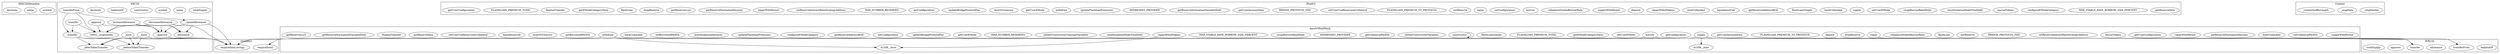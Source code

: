 strict digraph {
subgraph cluster_15105_IERC20Metadata {
label = "IERC20Metadata"
"15105_symbol" [label="symbol"]
"15105_name" [label="name"]
"15105_decimals" [label="decimals"]
}subgraph cluster_14052_ERC20 {
label = "ERC20"
"14052_totalSupply" [label="totalSupply"]
"14052_name" [label="name"]
"14052_symbol" [label="symbol"]
"14052__transfer" [label="_transfer"]
"14052__mint" [label="_mint"]
"14052_approve" [label="approve"]
"14052_constructor" [label="constructor"]
"14052_increaseAllowance" [label="increaseAllowance"]
"14052__burn" [label="_burn"]
"14052_decreaseAllowance" [label="decreaseAllowance"]
"14052__spendAllowance" [label="_spendAllowance"]
"14052_balanceOf" [label="balanceOf"]
"14052_allowance" [label="allowance"]
"14052__approve" [label="_approve"]
"14052_decimals" [label="decimals"]
"14052__afterTokenTransfer" [label="_afterTokenTransfer"]
"14052_transferFrom" [label="transferFrom"]
"14052_transfer" [label="transfer"]
"14052__beforeTokenTransfer" [label="_beforeTokenTransfer"]
"14052_transferFrom" -> "14052__spendAllowance"
"14052_transferFrom" -> "14052__msgSender"
"14052_decreaseAllowance" -> "14052__msgSender"
"14052_approve" -> "14052__approve"
"14052_transferFrom" -> "14052__transfer"
"14052_increaseAllowance" -> "14052__approve"
"14052_increaseAllowance" -> "14052__msgSender"
"14052__burn" -> "14052__beforeTokenTransfer"
"14052__spendAllowance" -> "14052__approve"
"14052__transfer" -> "14052__beforeTokenTransfer"
"14052__transfer" -> "14052__afterTokenTransfer"
"14052__mint" -> "14052__beforeTokenTransfer"
"14052_transfer" -> "14052__transfer"
"14052_decreaseAllowance" -> "14052__approve"
"14052__spendAllowance" -> "14052_allowance"
"14052_approve" -> "14052__msgSender"
"14052__mint" -> "14052__afterTokenTransfer"
"14052_decreaseAllowance" -> "14052_allowance"
"14052_transfer" -> "14052__msgSender"
"14052_increaseAllowance" -> "14052_allowance"
"14052__burn" -> "14052__afterTokenTransfer"
}subgraph cluster_41508_AaveV3PoolMock {
label = "AaveV3PoolMock"
"41508_supplyWithPermit" [label="supplyWithPermit"]
"41508_setCollateralPerEth" [label="setCollateralPerEth"]
"41508_mintUnbacked" [label="mintUnbacked"]
"41508_getReserveNormalizedIncome" [label="getReserveNormalizedIncome"]
"41508_repayWithPermit" [label="repayWithPermit"]
"41508_getUserConfiguration" [label="getUserConfiguration"]
"41508_rescueTokens" [label="rescueTokens"]
"41508_setReserveInterestRateStrategyAddress" [label="setReserveInterestRateStrategyAddress"]
"41508_BRIDGE_PROTOCOL_FEE" [label="BRIDGE_PROTOCOL_FEE"]
"41508_initReserve" [label="initReserve"]
"41508_flashLoan" [label="flashLoan"]
"41508_rebalanceStableBorrowRate" [label="rebalanceStableBorrowRate"]
"41508_supply" [label="supply"]
"41508_dropReserve" [label="dropReserve"]
"41508_deposit" [label="deposit"]
"41508_FLASHLOAN_PREMIUM_TO_PROTOCOL" [label="FLASHLOAN_PREMIUM_TO_PROTOCOL"]
"41508_getUserAccountData" [label="getUserAccountData"]
"41508_repayWithATokens" [label="repayWithATokens"]
"41508_getConfiguration" [label="getConfiguration"]
"41508_repay" [label="repay"]
"41508_setUserEMode" [label="setUserEMode"]
"41508_getEModeCategoryData" [label="getEModeCategoryData"]
"41508_FLASHLOAN_PREMIUM_TOTAL" [label="FLASHLOAN_PREMIUM_TOTAL"]
"41508_flashLoanSimple" [label="flashLoanSimple"]
"41508_constructor" [label="constructor"]
"41508_slitherConstructorVariables" [label="slitherConstructorVariables"]
"41508_getCollateralPerEth" [label="getCollateralPerEth"]
"41508_ADDRESSES_PROVIDER" [label="ADDRESSES_PROVIDER"]
"41508_swapBorrowRateMode" [label="swapBorrowRateMode"]
"41508_MAX_STABLE_RATE_BORROW_SIZE_PERCENT" [label="MAX_STABLE_RATE_BORROW_SIZE_PERCENT"]
"41508_borrow" [label="borrow"]
"41508_resetIsolationModeTotalDebt" [label="resetIsolationModeTotalDebt"]
"41508_slitherConstructorConstantVariables" [label="slitherConstructorConstantVariables"]
"41508_MAX_NUMBER_RESERVES" [label="MAX_NUMBER_RESERVES"]
"41508_getUserEMode" [label="getUserEMode"]
"41508_updateBridgeProtocolFee" [label="updateBridgeProtocolFee"]
"41508_setConfiguration" [label="setConfiguration"]
"41508_getReserveAddressById" [label="getReserveAddressById"]
"41508_configureEModeCategory" [label="configureEModeCategory"]
"41508_updateFlashloanPremiums" [label="updateFlashloanPremiums"]
"41508_mintAtokensArbitrarily" [label="mintAtokensArbitrarily"]
"41508_setBorrowedPerEth" [label="setBorrowedPerEth"]
"41508_backUnbacked" [label="backUnbacked"]
"41508_withdraw" [label="withdraw"]
"41508_getBorrowedPerEth" [label="getBorrowedPerEth"]
"41508_mintToTreasury" [label="mintToTreasury"]
"41508_liquidationCall" [label="liquidationCall"]
"41508_setUserUseReserveAsCollateral" [label="setUserUseReserveAsCollateral"]
"41508_getReserveData" [label="getReserveData"]
"41508_finalizeTransfer" [label="finalizeTransfer"]
"41508_getReserveNormalizedVariableDebt" [label="getReserveNormalizedVariableDebt"]
"41508_getReservesList" [label="getReservesList"]
"41508_constructor" -> "41508_constructor"
"41508_repayWithATokens" -> "41508__burn"
"41508_supply" -> "41508__mint"
"41508_withdraw" -> "41508__burn"
}subgraph cluster_37327_IPoolV3 {
label = "IPoolV3"
"37327_getReserveData" [label="getReserveData"]
"37327_MAX_STABLE_RATE_BORROW_SIZE_PERCENT" [label="MAX_STABLE_RATE_BORROW_SIZE_PERCENT"]
"37327_configureEModeCategory" [label="configureEModeCategory"]
"37327_rescueTokens" [label="rescueTokens"]
"37327_resetIsolationModeTotalDebt" [label="resetIsolationModeTotalDebt"]
"37327_swapBorrowRateMode" [label="swapBorrowRateMode"]
"37327_setUserEMode" [label="setUserEMode"]
"37327_supply" [label="supply"]
"37327_backUnbacked" [label="backUnbacked"]
"37327_flashLoanSimple" [label="flashLoanSimple"]
"37327_getReserveAddressById" [label="getReserveAddressById"]
"37327_liquidationCall" [label="liquidationCall"]
"37327_mintUnbacked" [label="mintUnbacked"]
"37327_repayWithATokens" [label="repayWithATokens"]
"37327_deposit" [label="deposit"]
"37327_supplyWithPermit" [label="supplyWithPermit"]
"37327_rebalanceStableBorrowRate" [label="rebalanceStableBorrowRate"]
"37327_borrow" [label="borrow"]
"37327_setConfiguration" [label="setConfiguration"]
"37327_repay" [label="repay"]
"37327_initReserve" [label="initReserve"]
"37327_FLASHLOAN_PREMIUM_TO_PROTOCOL" [label="FLASHLOAN_PREMIUM_TO_PROTOCOL"]
"37327_setUserUseReserveAsCollateral" [label="setUserUseReserveAsCollateral"]
"37327_BRIDGE_PROTOCOL_FEE" [label="BRIDGE_PROTOCOL_FEE"]
"37327_getUserAccountData" [label="getUserAccountData"]
"37327_getReserveNormalizedVariableDebt" [label="getReserveNormalizedVariableDebt"]
"37327_ADDRESSES_PROVIDER" [label="ADDRESSES_PROVIDER"]
"37327_updateFlashloanPremiums" [label="updateFlashloanPremiums"]
"37327_withdraw" [label="withdraw"]
"37327_getUserEMode" [label="getUserEMode"]
"37327_mintToTreasury" [label="mintToTreasury"]
"37327_updateBridgeProtocolFee" [label="updateBridgeProtocolFee"]
"37327_getConfiguration" [label="getConfiguration"]
"37327_MAX_NUMBER_RESERVES" [label="MAX_NUMBER_RESERVES"]
"37327_setReserveInterestRateStrategyAddress" [label="setReserveInterestRateStrategyAddress"]
"37327_repayWithPermit" [label="repayWithPermit"]
"37327_getReserveNormalizedIncome" [label="getReserveNormalizedIncome"]
"37327_getReservesList" [label="getReservesList"]
"37327_dropReserve" [label="dropReserve"]
"37327_flashLoan" [label="flashLoan"]
"37327_getEModeCategoryData" [label="getEModeCategoryData"]
"37327_finalizeTransfer" [label="finalizeTransfer"]
"37327_FLASHLOAN_PREMIUM_TOTAL" [label="FLASHLOAN_PREMIUM_TOTAL"]
"37327_getUserConfiguration" [label="getUserConfiguration"]
}subgraph cluster_14130_IERC20 {
label = "IERC20"
"14130_balanceOf" [label="balanceOf"]
"14130_transferFrom" [label="transferFrom"]
"14130_allowance" [label="allowance"]
"14130_transfer" [label="transfer"]
"14130_approve" [label="approve"]
"14130_totalSupply" [label="totalSupply"]
}subgraph cluster_17436_Context {
label = "Context"
"17436__msgSender" [label="_msgSender"]
"17436__msgData" [label="_msgData"]
"17436__contextSuffixLength" [label="_contextSuffixLength"]
}subgraph cluster_solidity {
label = "[Solidity]"
"require(bool)" 
"require(bool,string)" 
"14052__mint" -> "require(bool,string)"
"14052__approve" -> "require(bool,string)"
"14052__spendAllowance" -> "require(bool,string)"
"41508_withdraw" -> "require(bool)"
"14052__transfer" -> "require(bool,string)"
"41508_supply" -> "require(bool,string)"
"14052__burn" -> "require(bool,string)"
"41508_borrow" -> "require(bool,string)"
"14052_decreaseAllowance" -> "require(bool,string)"
}"41508_withdraw" -> "14130_transfer"
"41508_borrow" -> "14130_transfer"
"41508_repay" -> "14130_transfer"
"41508_supply" -> "14130_transferFrom"
}